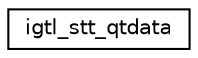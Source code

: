 digraph "Graphical Class Hierarchy"
{
  edge [fontname="Helvetica",fontsize="10",labelfontname="Helvetica",labelfontsize="10"];
  node [fontname="Helvetica",fontsize="10",shape=record];
  rankdir="LR";
  Node1 [label="igtl_stt_qtdata",height=0.2,width=0.4,color="black", fillcolor="white", style="filled",URL="$structigtl__stt__qtdata.html"];
}
